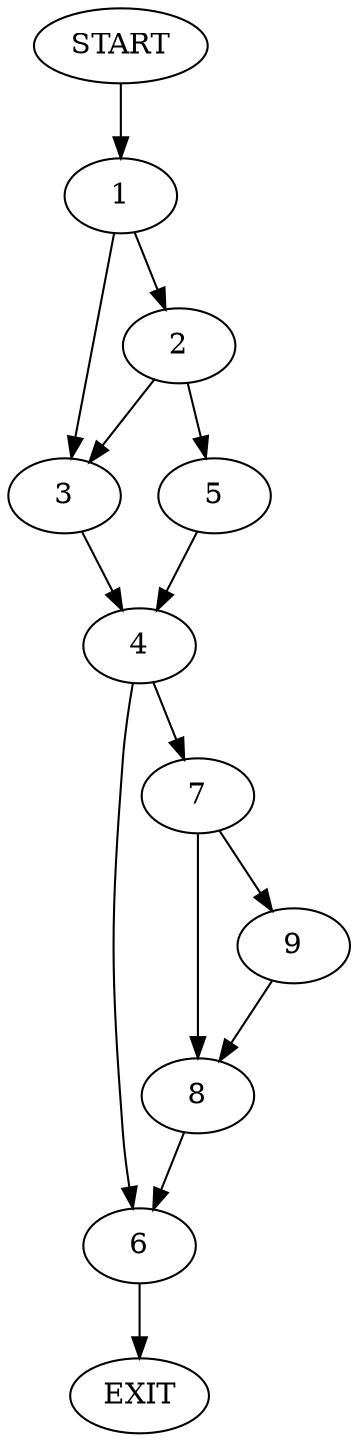 digraph {
0 [label="START"]
10 [label="EXIT"]
0 -> 1
1 -> 2
1 -> 3
3 -> 4
2 -> 3
2 -> 5
5 -> 4
4 -> 6
4 -> 7
6 -> 10
7 -> 8
7 -> 9
8 -> 6
9 -> 8
}
